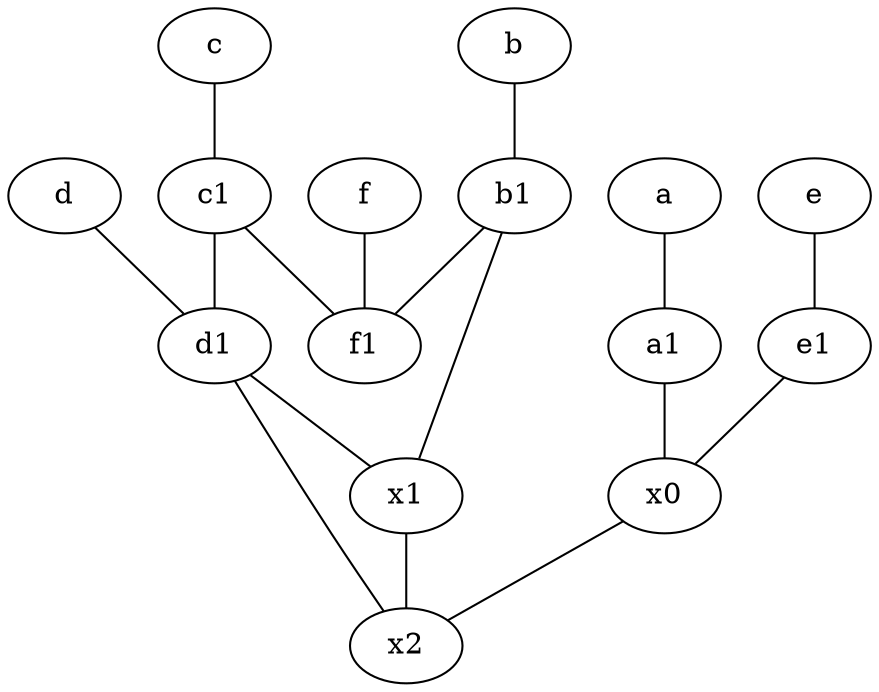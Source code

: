 graph {
	node [labelfontsize=50]
	d [labelfontsize=50 pos="2,5!"]
	x2 [labelfontsize=50]
	a1 [labelfontsize=50 pos="8,3!"]
	a [labelfontsize=50 pos="8,2!"]
	b [labelfontsize=50 pos="10,4!"]
	f [labelfontsize=50 pos="3,9!"]
	d1 [labelfontsize=50 pos="3,5!"]
	x1 [labelfontsize=50]
	c1 [labelfontsize=50 pos="4.5,3!"]
	x0 [labelfontsize=50]
	b1 [labelfontsize=50 pos="9,4!"]
	e [labelfontsize=50 pos="7,9!"]
	f1 [labelfontsize=50 pos="3,8!"]
	e1 [labelfontsize=50 pos="7,7!"]
	c [labelfontsize=50 pos="4.5,2!"]
	d1 -- x1
	f -- f1
	c -- c1
	e -- e1
	b1 -- f1
	b -- b1
	d1 -- x2
	x0 -- x2
	x1 -- x2
	b1 -- x1
	a1 -- x0
	a -- a1
	e1 -- x0
	c1 -- f1
	d -- d1
	c1 -- d1
}
